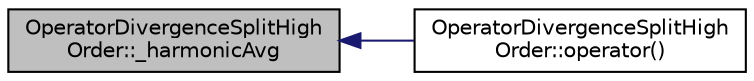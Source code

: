digraph "OperatorDivergenceSplitHighOrder::_harmonicAvg"
{
  edge [fontname="Helvetica",fontsize="10",labelfontname="Helvetica",labelfontsize="10"];
  node [fontname="Helvetica",fontsize="10",shape=record];
  rankdir="LR";
  Node1 [label="OperatorDivergenceSplitHigh\lOrder::_harmonicAvg",height=0.2,width=0.4,color="black", fillcolor="grey75", style="filled", fontcolor="black"];
  Node1 -> Node2 [dir="back",color="midnightblue",fontsize="10",style="solid",fontname="Helvetica"];
  Node2 [label="OperatorDivergenceSplitHigh\lOrder::operator()",height=0.2,width=0.4,color="black", fillcolor="white", style="filled",URL="$struct_operator_divergence_split_high_order.html#ac60d292305a45684efcf88b0e9fc1618"];
}
